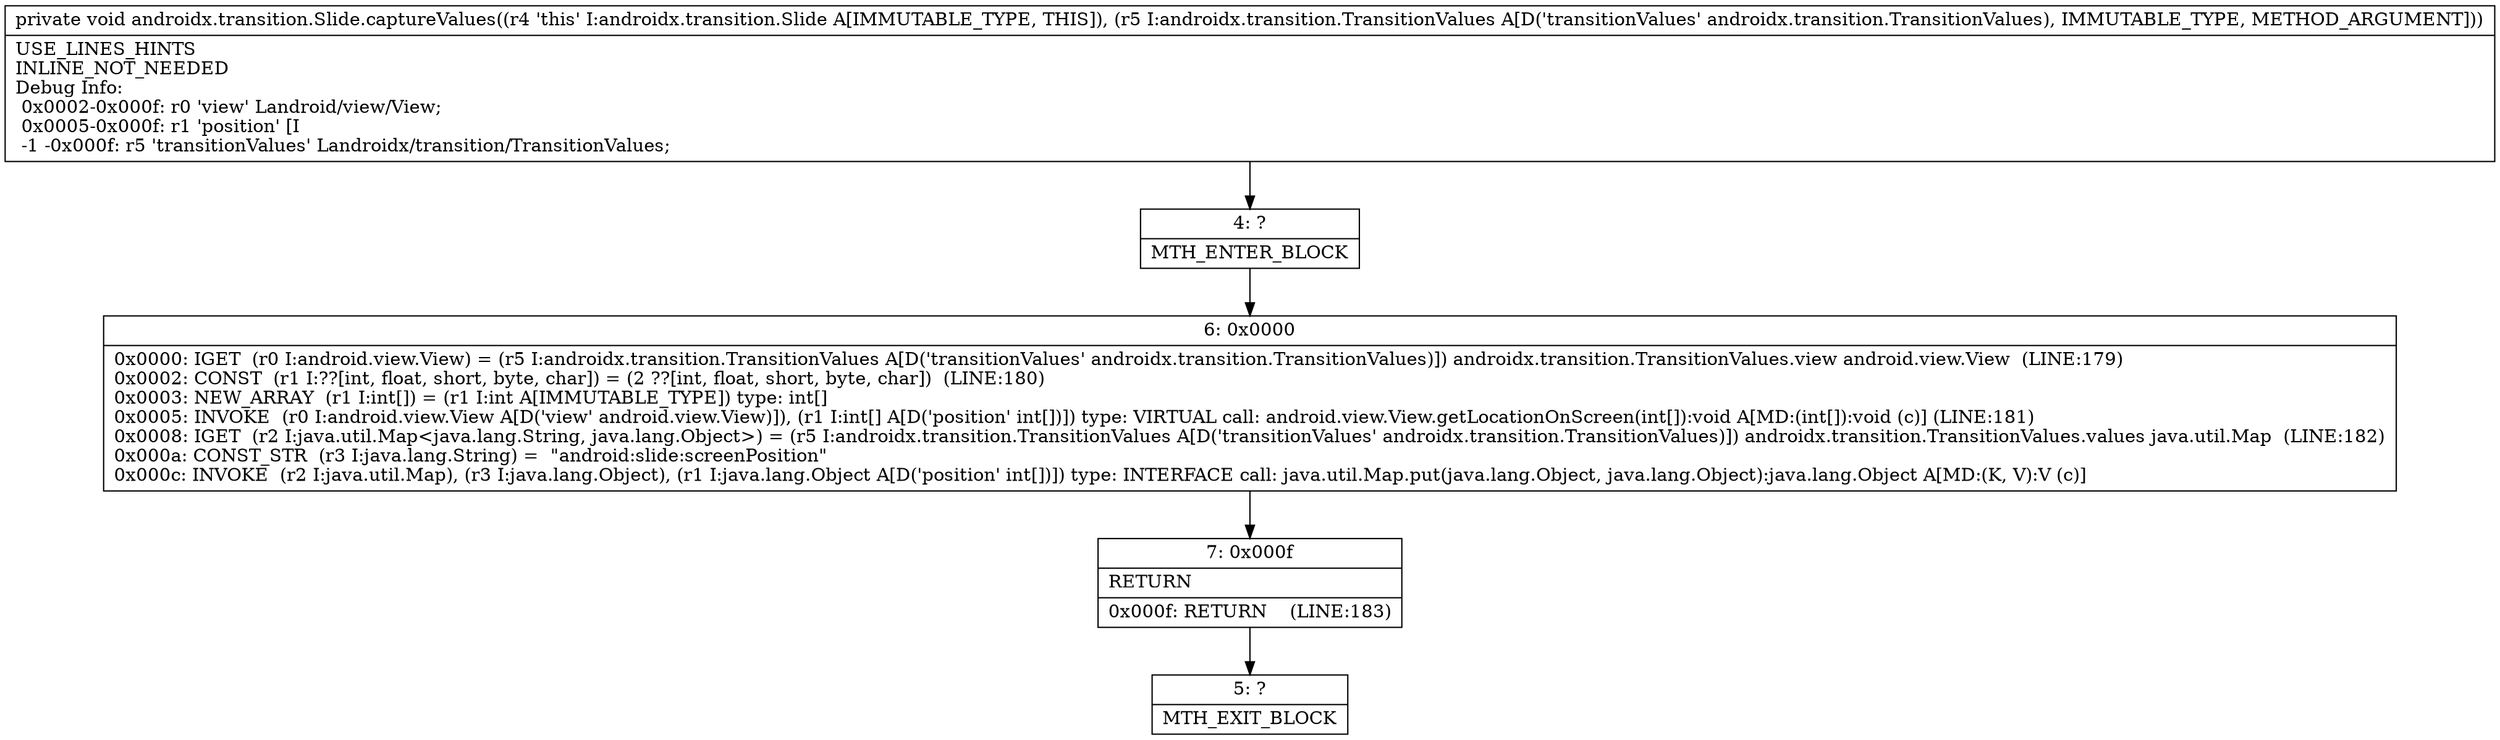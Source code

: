 digraph "CFG forandroidx.transition.Slide.captureValues(Landroidx\/transition\/TransitionValues;)V" {
Node_4 [shape=record,label="{4\:\ ?|MTH_ENTER_BLOCK\l}"];
Node_6 [shape=record,label="{6\:\ 0x0000|0x0000: IGET  (r0 I:android.view.View) = (r5 I:androidx.transition.TransitionValues A[D('transitionValues' androidx.transition.TransitionValues)]) androidx.transition.TransitionValues.view android.view.View  (LINE:179)\l0x0002: CONST  (r1 I:??[int, float, short, byte, char]) = (2 ??[int, float, short, byte, char])  (LINE:180)\l0x0003: NEW_ARRAY  (r1 I:int[]) = (r1 I:int A[IMMUTABLE_TYPE]) type: int[] \l0x0005: INVOKE  (r0 I:android.view.View A[D('view' android.view.View)]), (r1 I:int[] A[D('position' int[])]) type: VIRTUAL call: android.view.View.getLocationOnScreen(int[]):void A[MD:(int[]):void (c)] (LINE:181)\l0x0008: IGET  (r2 I:java.util.Map\<java.lang.String, java.lang.Object\>) = (r5 I:androidx.transition.TransitionValues A[D('transitionValues' androidx.transition.TransitionValues)]) androidx.transition.TransitionValues.values java.util.Map  (LINE:182)\l0x000a: CONST_STR  (r3 I:java.lang.String) =  \"android:slide:screenPosition\" \l0x000c: INVOKE  (r2 I:java.util.Map), (r3 I:java.lang.Object), (r1 I:java.lang.Object A[D('position' int[])]) type: INTERFACE call: java.util.Map.put(java.lang.Object, java.lang.Object):java.lang.Object A[MD:(K, V):V (c)]\l}"];
Node_7 [shape=record,label="{7\:\ 0x000f|RETURN\l|0x000f: RETURN    (LINE:183)\l}"];
Node_5 [shape=record,label="{5\:\ ?|MTH_EXIT_BLOCK\l}"];
MethodNode[shape=record,label="{private void androidx.transition.Slide.captureValues((r4 'this' I:androidx.transition.Slide A[IMMUTABLE_TYPE, THIS]), (r5 I:androidx.transition.TransitionValues A[D('transitionValues' androidx.transition.TransitionValues), IMMUTABLE_TYPE, METHOD_ARGUMENT]))  | USE_LINES_HINTS\lINLINE_NOT_NEEDED\lDebug Info:\l  0x0002\-0x000f: r0 'view' Landroid\/view\/View;\l  0x0005\-0x000f: r1 'position' [I\l  \-1 \-0x000f: r5 'transitionValues' Landroidx\/transition\/TransitionValues;\l}"];
MethodNode -> Node_4;Node_4 -> Node_6;
Node_6 -> Node_7;
Node_7 -> Node_5;
}

